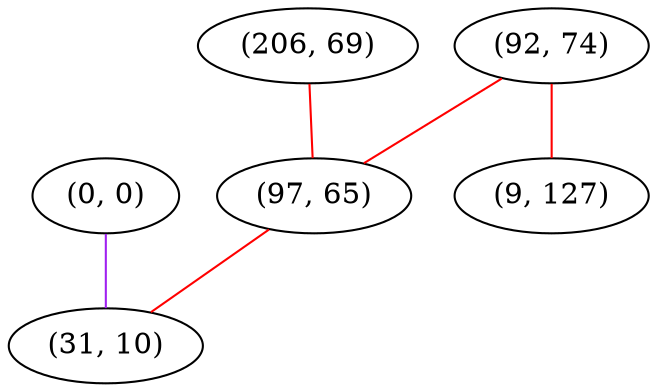 graph "" {
"(0, 0)";
"(206, 69)";
"(92, 74)";
"(9, 127)";
"(97, 65)";
"(31, 10)";
"(0, 0)" -- "(31, 10)"  [color=purple, key=0, weight=4];
"(206, 69)" -- "(97, 65)"  [color=red, key=0, weight=1];
"(92, 74)" -- "(97, 65)"  [color=red, key=0, weight=1];
"(92, 74)" -- "(9, 127)"  [color=red, key=0, weight=1];
"(97, 65)" -- "(31, 10)"  [color=red, key=0, weight=1];
}
